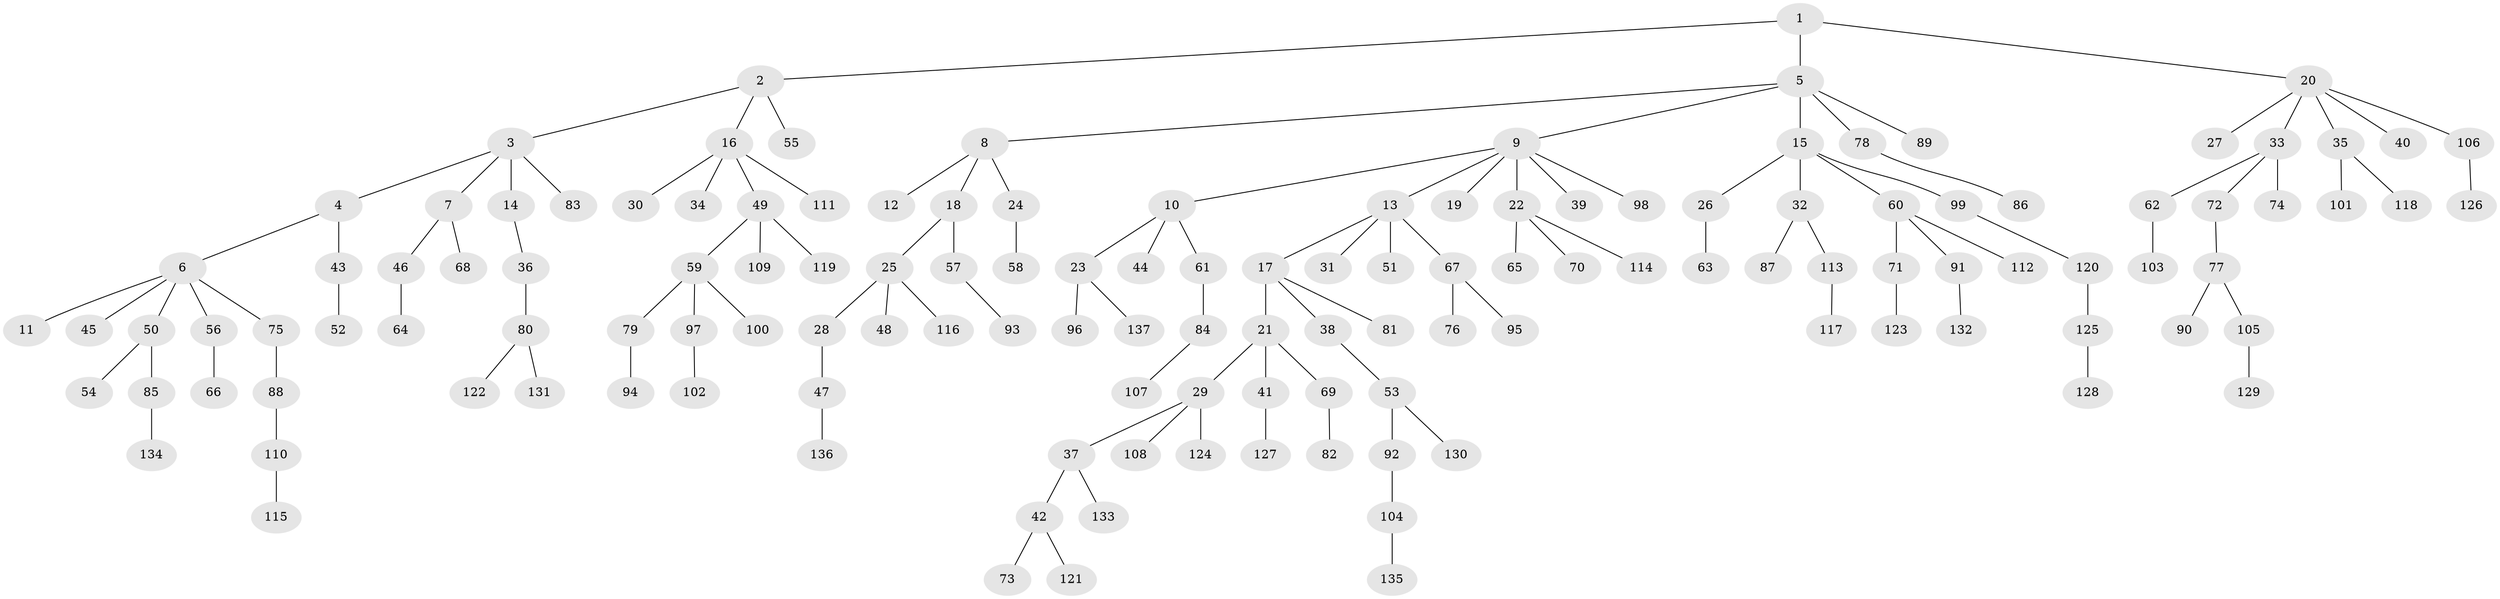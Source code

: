 // Generated by graph-tools (version 1.1) at 2025/02/03/09/25 03:02:17]
// undirected, 137 vertices, 136 edges
graph export_dot {
graph [start="1"]
  node [color=gray90,style=filled];
  1;
  2;
  3;
  4;
  5;
  6;
  7;
  8;
  9;
  10;
  11;
  12;
  13;
  14;
  15;
  16;
  17;
  18;
  19;
  20;
  21;
  22;
  23;
  24;
  25;
  26;
  27;
  28;
  29;
  30;
  31;
  32;
  33;
  34;
  35;
  36;
  37;
  38;
  39;
  40;
  41;
  42;
  43;
  44;
  45;
  46;
  47;
  48;
  49;
  50;
  51;
  52;
  53;
  54;
  55;
  56;
  57;
  58;
  59;
  60;
  61;
  62;
  63;
  64;
  65;
  66;
  67;
  68;
  69;
  70;
  71;
  72;
  73;
  74;
  75;
  76;
  77;
  78;
  79;
  80;
  81;
  82;
  83;
  84;
  85;
  86;
  87;
  88;
  89;
  90;
  91;
  92;
  93;
  94;
  95;
  96;
  97;
  98;
  99;
  100;
  101;
  102;
  103;
  104;
  105;
  106;
  107;
  108;
  109;
  110;
  111;
  112;
  113;
  114;
  115;
  116;
  117;
  118;
  119;
  120;
  121;
  122;
  123;
  124;
  125;
  126;
  127;
  128;
  129;
  130;
  131;
  132;
  133;
  134;
  135;
  136;
  137;
  1 -- 2;
  1 -- 5;
  1 -- 20;
  2 -- 3;
  2 -- 16;
  2 -- 55;
  3 -- 4;
  3 -- 7;
  3 -- 14;
  3 -- 83;
  4 -- 6;
  4 -- 43;
  5 -- 8;
  5 -- 9;
  5 -- 15;
  5 -- 78;
  5 -- 89;
  6 -- 11;
  6 -- 45;
  6 -- 50;
  6 -- 56;
  6 -- 75;
  7 -- 46;
  7 -- 68;
  8 -- 12;
  8 -- 18;
  8 -- 24;
  9 -- 10;
  9 -- 13;
  9 -- 19;
  9 -- 22;
  9 -- 39;
  9 -- 98;
  10 -- 23;
  10 -- 44;
  10 -- 61;
  13 -- 17;
  13 -- 31;
  13 -- 51;
  13 -- 67;
  14 -- 36;
  15 -- 26;
  15 -- 32;
  15 -- 60;
  15 -- 99;
  16 -- 30;
  16 -- 34;
  16 -- 49;
  16 -- 111;
  17 -- 21;
  17 -- 38;
  17 -- 81;
  18 -- 25;
  18 -- 57;
  20 -- 27;
  20 -- 33;
  20 -- 35;
  20 -- 40;
  20 -- 106;
  21 -- 29;
  21 -- 41;
  21 -- 69;
  22 -- 65;
  22 -- 70;
  22 -- 114;
  23 -- 96;
  23 -- 137;
  24 -- 58;
  25 -- 28;
  25 -- 48;
  25 -- 116;
  26 -- 63;
  28 -- 47;
  29 -- 37;
  29 -- 108;
  29 -- 124;
  32 -- 87;
  32 -- 113;
  33 -- 62;
  33 -- 72;
  33 -- 74;
  35 -- 101;
  35 -- 118;
  36 -- 80;
  37 -- 42;
  37 -- 133;
  38 -- 53;
  41 -- 127;
  42 -- 73;
  42 -- 121;
  43 -- 52;
  46 -- 64;
  47 -- 136;
  49 -- 59;
  49 -- 109;
  49 -- 119;
  50 -- 54;
  50 -- 85;
  53 -- 92;
  53 -- 130;
  56 -- 66;
  57 -- 93;
  59 -- 79;
  59 -- 97;
  59 -- 100;
  60 -- 71;
  60 -- 91;
  60 -- 112;
  61 -- 84;
  62 -- 103;
  67 -- 76;
  67 -- 95;
  69 -- 82;
  71 -- 123;
  72 -- 77;
  75 -- 88;
  77 -- 90;
  77 -- 105;
  78 -- 86;
  79 -- 94;
  80 -- 122;
  80 -- 131;
  84 -- 107;
  85 -- 134;
  88 -- 110;
  91 -- 132;
  92 -- 104;
  97 -- 102;
  99 -- 120;
  104 -- 135;
  105 -- 129;
  106 -- 126;
  110 -- 115;
  113 -- 117;
  120 -- 125;
  125 -- 128;
}
